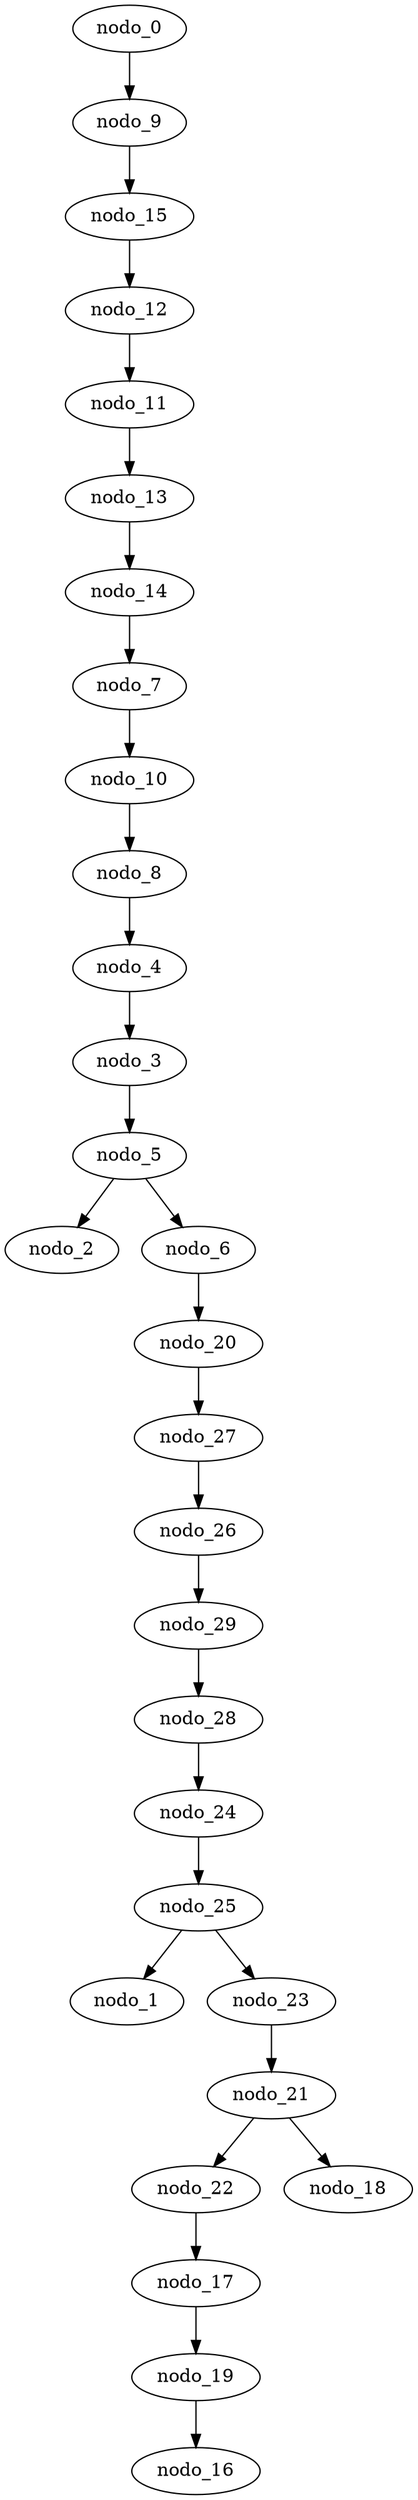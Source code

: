 digraph gen_BarabasiAlbert_30_dfs_i {
  nodo_28 -> nodo_24;
  nodo_14 -> nodo_7;
  nodo_10 -> nodo_8;
  nodo_15 -> nodo_12;
  nodo_19 -> nodo_16;
  nodo_21 -> nodo_22;
  nodo_22 -> nodo_17;
  nodo_25 -> nodo_1;
  nodo_23 -> nodo_21;
  nodo_27 -> nodo_26;
  nodo_29 -> nodo_28;
  nodo_25 -> nodo_23;
  nodo_5 -> nodo_2;
  nodo_4 -> nodo_3;
  nodo_3 -> nodo_5;
  nodo_0 -> nodo_9;
  nodo_11 -> nodo_13;
  nodo_13 -> nodo_14;
  nodo_5 -> nodo_6;
  nodo_8 -> nodo_4;
  nodo_17 -> nodo_19;
  nodo_9 -> nodo_15;
  nodo_20 -> nodo_27;
  nodo_12 -> nodo_11;
  nodo_26 -> nodo_29;
  nodo_24 -> nodo_25;
  nodo_7 -> nodo_10;
  nodo_6 -> nodo_20;
  nodo_21 -> nodo_18;
}